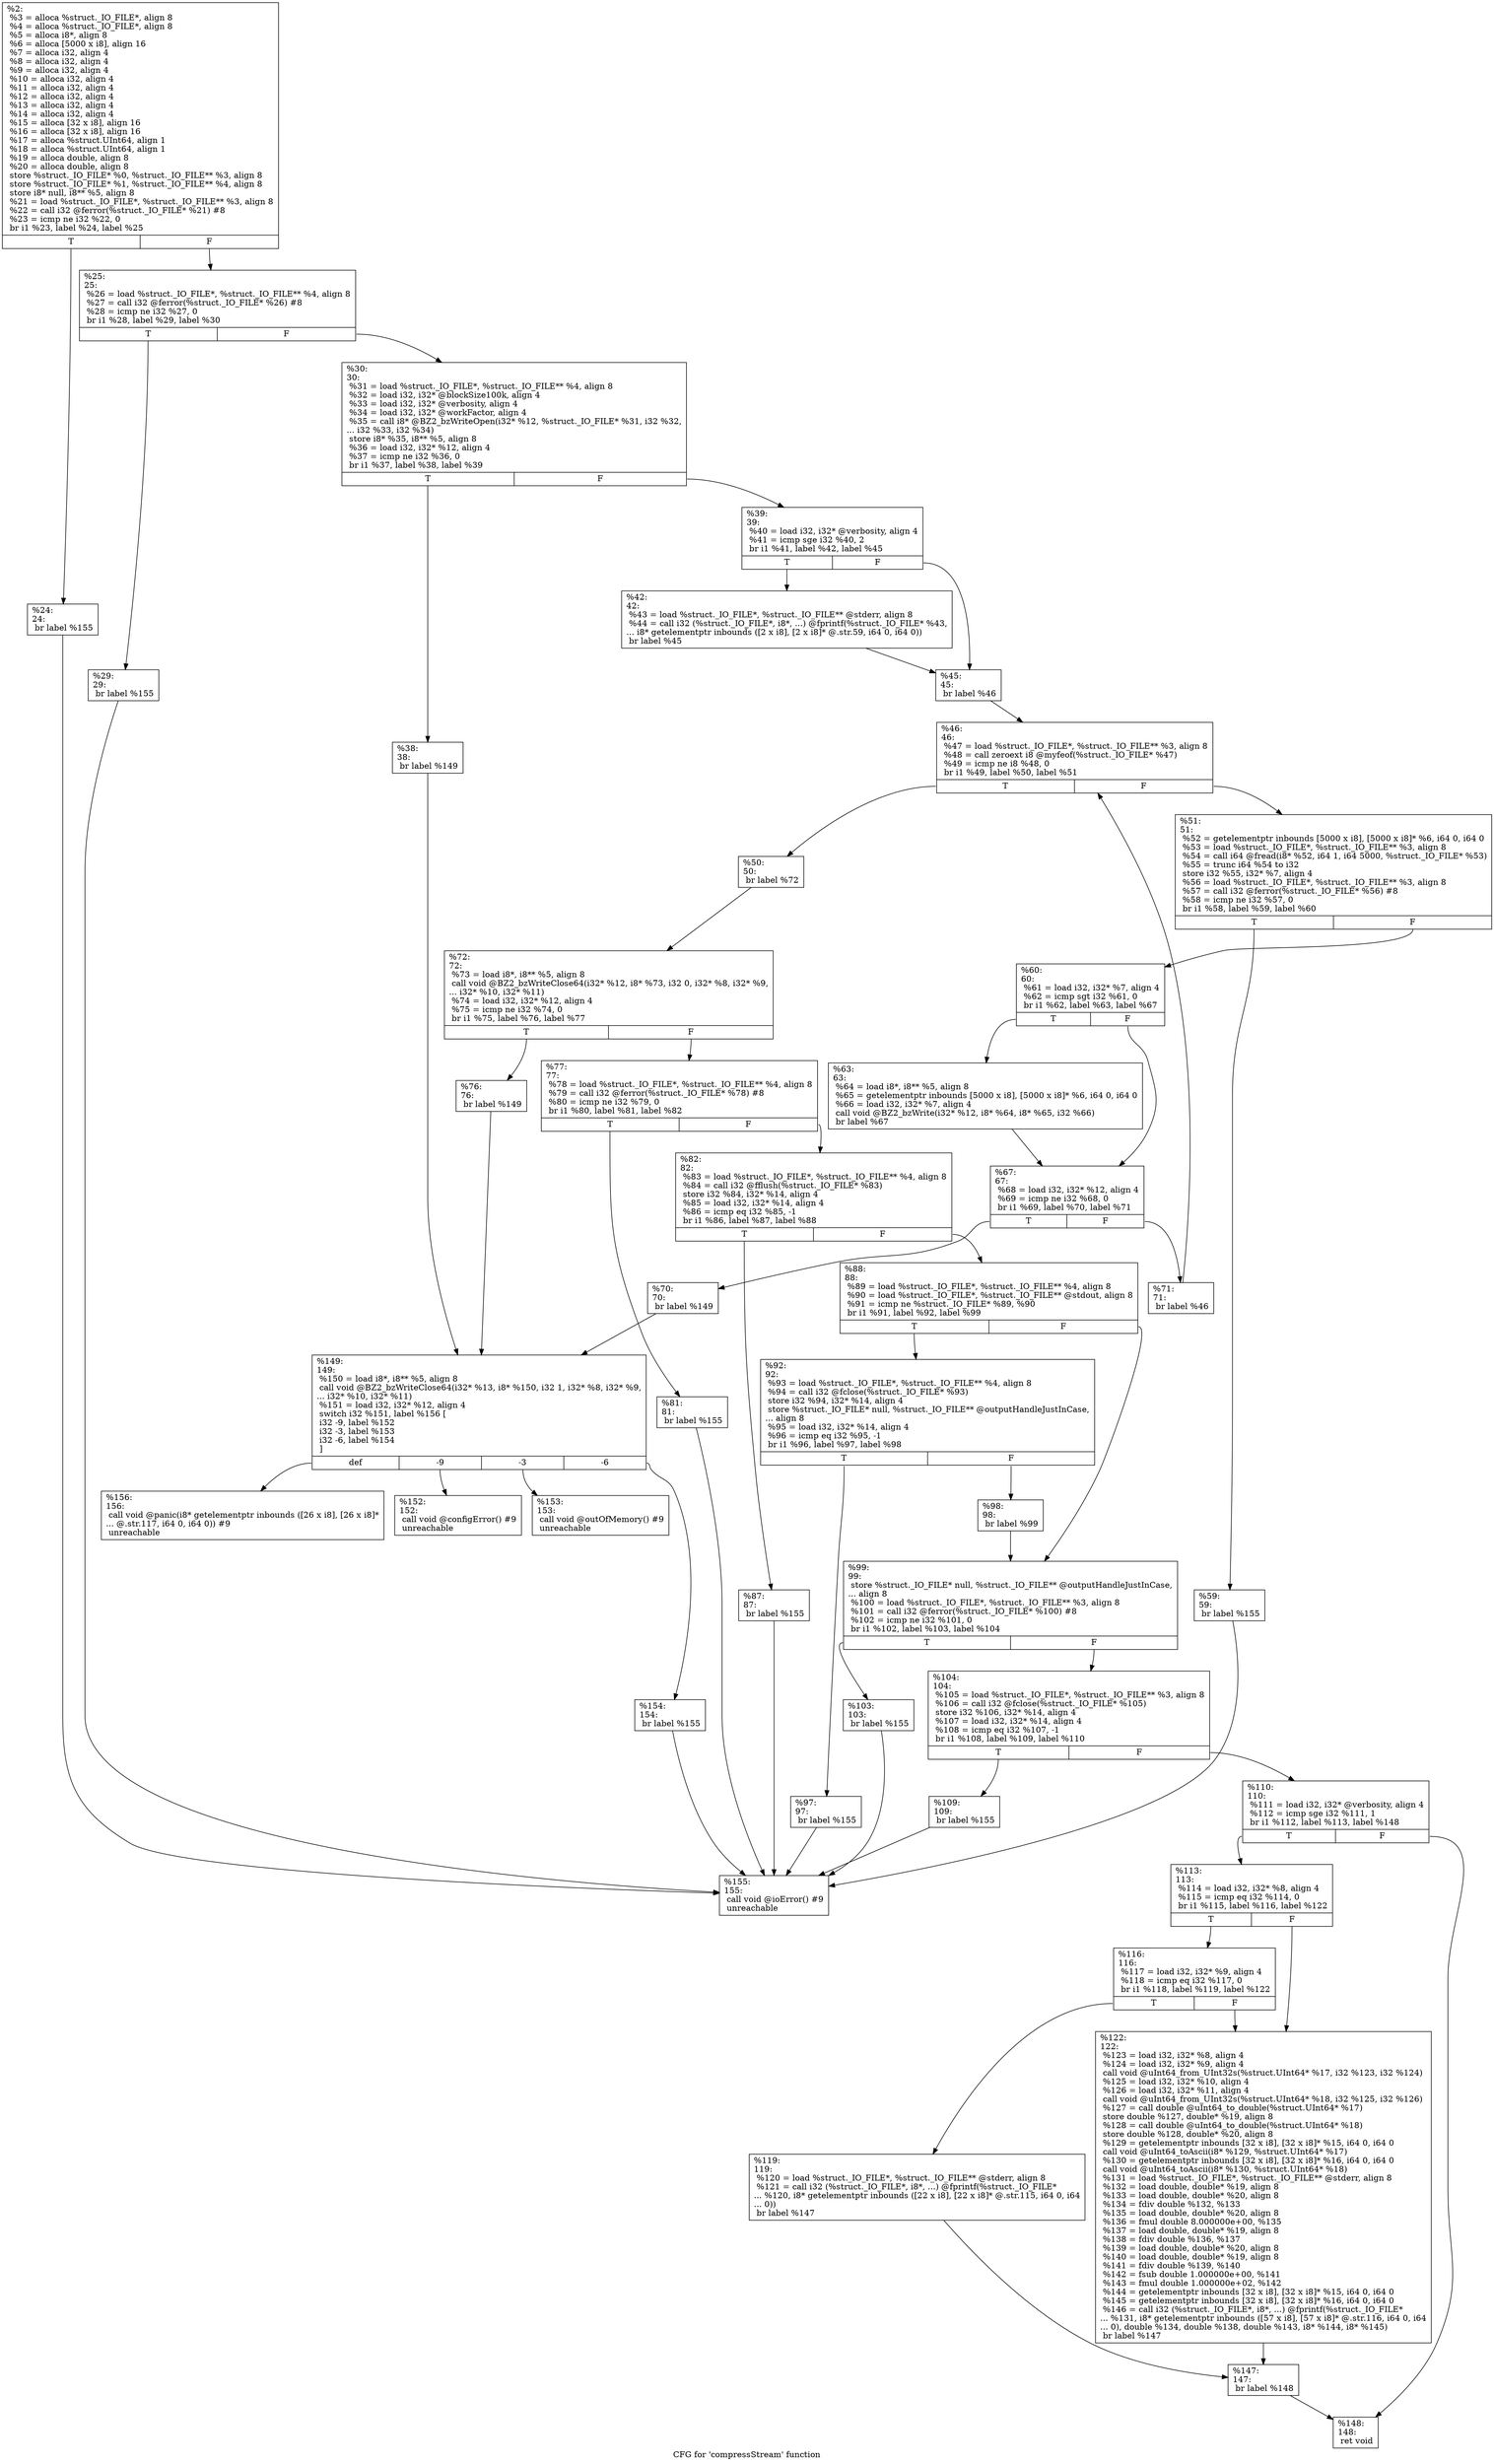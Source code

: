 digraph "CFG for 'compressStream' function" {
	label="CFG for 'compressStream' function";

	Node0xd6ee90 [shape=record,label="{%2:\l  %3 = alloca %struct._IO_FILE*, align 8\l  %4 = alloca %struct._IO_FILE*, align 8\l  %5 = alloca i8*, align 8\l  %6 = alloca [5000 x i8], align 16\l  %7 = alloca i32, align 4\l  %8 = alloca i32, align 4\l  %9 = alloca i32, align 4\l  %10 = alloca i32, align 4\l  %11 = alloca i32, align 4\l  %12 = alloca i32, align 4\l  %13 = alloca i32, align 4\l  %14 = alloca i32, align 4\l  %15 = alloca [32 x i8], align 16\l  %16 = alloca [32 x i8], align 16\l  %17 = alloca %struct.UInt64, align 1\l  %18 = alloca %struct.UInt64, align 1\l  %19 = alloca double, align 8\l  %20 = alloca double, align 8\l  store %struct._IO_FILE* %0, %struct._IO_FILE** %3, align 8\l  store %struct._IO_FILE* %1, %struct._IO_FILE** %4, align 8\l  store i8* null, i8** %5, align 8\l  %21 = load %struct._IO_FILE*, %struct._IO_FILE** %3, align 8\l  %22 = call i32 @ferror(%struct._IO_FILE* %21) #8\l  %23 = icmp ne i32 %22, 0\l  br i1 %23, label %24, label %25\l|{<s0>T|<s1>F}}"];
	Node0xd6ee90:s0 -> Node0xd6f950;
	Node0xd6ee90:s1 -> Node0xd6f9a0;
	Node0xd6f950 [shape=record,label="{%24:\l24:                                               \l  br label %155\l}"];
	Node0xd6f950 -> Node0xd6fa30;
	Node0xd6f9a0 [shape=record,label="{%25:\l25:                                               \l  %26 = load %struct._IO_FILE*, %struct._IO_FILE** %4, align 8\l  %27 = call i32 @ferror(%struct._IO_FILE* %26) #8\l  %28 = icmp ne i32 %27, 0\l  br i1 %28, label %29, label %30\l|{<s0>T|<s1>F}}"];
	Node0xd6f9a0:s0 -> Node0xd6fca0;
	Node0xd6f9a0:s1 -> Node0xd6fcf0;
	Node0xd6fca0 [shape=record,label="{%29:\l29:                                               \l  br label %155\l}"];
	Node0xd6fca0 -> Node0xd6fa30;
	Node0xd6fcf0 [shape=record,label="{%30:\l30:                                               \l  %31 = load %struct._IO_FILE*, %struct._IO_FILE** %4, align 8\l  %32 = load i32, i32* @blockSize100k, align 4\l  %33 = load i32, i32* @verbosity, align 4\l  %34 = load i32, i32* @workFactor, align 4\l  %35 = call i8* @BZ2_bzWriteOpen(i32* %12, %struct._IO_FILE* %31, i32 %32,\l... i32 %33, i32 %34)\l  store i8* %35, i8** %5, align 8\l  %36 = load i32, i32* %12, align 4\l  %37 = icmp ne i32 %36, 0\l  br i1 %37, label %38, label %39\l|{<s0>T|<s1>F}}"];
	Node0xd6fcf0:s0 -> Node0xd70290;
	Node0xd6fcf0:s1 -> Node0xd702e0;
	Node0xd70290 [shape=record,label="{%38:\l38:                                               \l  br label %149\l}"];
	Node0xd70290 -> Node0xd703c0;
	Node0xd702e0 [shape=record,label="{%39:\l39:                                               \l  %40 = load i32, i32* @verbosity, align 4\l  %41 = icmp sge i32 %40, 2\l  br i1 %41, label %42, label %45\l|{<s0>T|<s1>F}}"];
	Node0xd702e0:s0 -> Node0xd70540;
	Node0xd702e0:s1 -> Node0xd70590;
	Node0xd70540 [shape=record,label="{%42:\l42:                                               \l  %43 = load %struct._IO_FILE*, %struct._IO_FILE** @stderr, align 8\l  %44 = call i32 (%struct._IO_FILE*, i8*, ...) @fprintf(%struct._IO_FILE* %43,\l... i8* getelementptr inbounds ([2 x i8], [2 x i8]* @.str.59, i64 0, i64 0))\l  br label %45\l}"];
	Node0xd70540 -> Node0xd70590;
	Node0xd70590 [shape=record,label="{%45:\l45:                                               \l  br label %46\l}"];
	Node0xd70590 -> Node0xd70860;
	Node0xd70860 [shape=record,label="{%46:\l46:                                               \l  %47 = load %struct._IO_FILE*, %struct._IO_FILE** %3, align 8\l  %48 = call zeroext i8 @myfeof(%struct._IO_FILE* %47)\l  %49 = icmp ne i8 %48, 0\l  br i1 %49, label %50, label %51\l|{<s0>T|<s1>F}}"];
	Node0xd70860:s0 -> Node0xd70ab0;
	Node0xd70860:s1 -> Node0xd70b00;
	Node0xd70ab0 [shape=record,label="{%50:\l50:                                               \l  br label %72\l}"];
	Node0xd70ab0 -> Node0xd70be0;
	Node0xd70b00 [shape=record,label="{%51:\l51:                                               \l  %52 = getelementptr inbounds [5000 x i8], [5000 x i8]* %6, i64 0, i64 0\l  %53 = load %struct._IO_FILE*, %struct._IO_FILE** %3, align 8\l  %54 = call i64 @fread(i8* %52, i64 1, i64 5000, %struct._IO_FILE* %53)\l  %55 = trunc i64 %54 to i32\l  store i32 %55, i32* %7, align 4\l  %56 = load %struct._IO_FILE*, %struct._IO_FILE** %3, align 8\l  %57 = call i32 @ferror(%struct._IO_FILE* %56) #8\l  %58 = icmp ne i32 %57, 0\l  br i1 %58, label %59, label %60\l|{<s0>T|<s1>F}}"];
	Node0xd70b00:s0 -> Node0xd71130;
	Node0xd70b00:s1 -> Node0xd71180;
	Node0xd71130 [shape=record,label="{%59:\l59:                                               \l  br label %155\l}"];
	Node0xd71130 -> Node0xd6fa30;
	Node0xd71180 [shape=record,label="{%60:\l60:                                               \l  %61 = load i32, i32* %7, align 4\l  %62 = icmp sgt i32 %61, 0\l  br i1 %62, label %63, label %67\l|{<s0>T|<s1>F}}"];
	Node0xd71180:s0 -> Node0xd713d0;
	Node0xd71180:s1 -> Node0xd71420;
	Node0xd713d0 [shape=record,label="{%63:\l63:                                               \l  %64 = load i8*, i8** %5, align 8\l  %65 = getelementptr inbounds [5000 x i8], [5000 x i8]* %6, i64 0, i64 0\l  %66 = load i32, i32* %7, align 4\l  call void @BZ2_bzWrite(i32* %12, i8* %64, i8* %65, i32 %66)\l  br label %67\l}"];
	Node0xd713d0 -> Node0xd71420;
	Node0xd71420 [shape=record,label="{%67:\l67:                                               \l  %68 = load i32, i32* %12, align 4\l  %69 = icmp ne i32 %68, 0\l  br i1 %69, label %70, label %71\l|{<s0>T|<s1>F}}"];
	Node0xd71420:s0 -> Node0xd718d0;
	Node0xd71420:s1 -> Node0xd71920;
	Node0xd718d0 [shape=record,label="{%70:\l70:                                               \l  br label %149\l}"];
	Node0xd718d0 -> Node0xd703c0;
	Node0xd71920 [shape=record,label="{%71:\l71:                                               \l  br label %46\l}"];
	Node0xd71920 -> Node0xd70860;
	Node0xd70be0 [shape=record,label="{%72:\l72:                                               \l  %73 = load i8*, i8** %5, align 8\l  call void @BZ2_bzWriteClose64(i32* %12, i8* %73, i32 0, i32* %8, i32* %9,\l... i32* %10, i32* %11)\l  %74 = load i32, i32* %12, align 4\l  %75 = icmp ne i32 %74, 0\l  br i1 %75, label %76, label %77\l|{<s0>T|<s1>F}}"];
	Node0xd70be0:s0 -> Node0xd71c70;
	Node0xd70be0:s1 -> Node0xd71cc0;
	Node0xd71c70 [shape=record,label="{%76:\l76:                                               \l  br label %149\l}"];
	Node0xd71c70 -> Node0xd703c0;
	Node0xd71cc0 [shape=record,label="{%77:\l77:                                               \l  %78 = load %struct._IO_FILE*, %struct._IO_FILE** %4, align 8\l  %79 = call i32 @ferror(%struct._IO_FILE* %78) #8\l  %80 = icmp ne i32 %79, 0\l  br i1 %80, label %81, label %82\l|{<s0>T|<s1>F}}"];
	Node0xd71cc0:s0 -> Node0xd71fa0;
	Node0xd71cc0:s1 -> Node0xd71ff0;
	Node0xd71fa0 [shape=record,label="{%81:\l81:                                               \l  br label %155\l}"];
	Node0xd71fa0 -> Node0xd6fa30;
	Node0xd71ff0 [shape=record,label="{%82:\l82:                                               \l  %83 = load %struct._IO_FILE*, %struct._IO_FILE** %4, align 8\l  %84 = call i32 @fflush(%struct._IO_FILE* %83)\l  store i32 %84, i32* %14, align 4\l  %85 = load i32, i32* %14, align 4\l  %86 = icmp eq i32 %85, -1\l  br i1 %86, label %87, label %88\l|{<s0>T|<s1>F}}"];
	Node0xd71ff0:s0 -> Node0xd723b0;
	Node0xd71ff0:s1 -> Node0xd72400;
	Node0xd723b0 [shape=record,label="{%87:\l87:                                               \l  br label %155\l}"];
	Node0xd723b0 -> Node0xd6fa30;
	Node0xd72400 [shape=record,label="{%88:\l88:                                               \l  %89 = load %struct._IO_FILE*, %struct._IO_FILE** %4, align 8\l  %90 = load %struct._IO_FILE*, %struct._IO_FILE** @stdout, align 8\l  %91 = icmp ne %struct._IO_FILE* %89, %90\l  br i1 %91, label %92, label %99\l|{<s0>T|<s1>F}}"];
	Node0xd72400:s0 -> Node0xd72670;
	Node0xd72400:s1 -> Node0xd726c0;
	Node0xd72670 [shape=record,label="{%92:\l92:                                               \l  %93 = load %struct._IO_FILE*, %struct._IO_FILE** %4, align 8\l  %94 = call i32 @fclose(%struct._IO_FILE* %93)\l  store i32 %94, i32* %14, align 4\l  store %struct._IO_FILE* null, %struct._IO_FILE** @outputHandleJustInCase,\l... align 8\l  %95 = load i32, i32* %14, align 4\l  %96 = icmp eq i32 %95, -1\l  br i1 %96, label %97, label %98\l|{<s0>T|<s1>F}}"];
	Node0xd72670:s0 -> Node0xd72aa0;
	Node0xd72670:s1 -> Node0xd72af0;
	Node0xd72aa0 [shape=record,label="{%97:\l97:                                               \l  br label %155\l}"];
	Node0xd72aa0 -> Node0xd6fa30;
	Node0xd72af0 [shape=record,label="{%98:\l98:                                               \l  br label %99\l}"];
	Node0xd72af0 -> Node0xd726c0;
	Node0xd726c0 [shape=record,label="{%99:\l99:                                               \l  store %struct._IO_FILE* null, %struct._IO_FILE** @outputHandleJustInCase,\l... align 8\l  %100 = load %struct._IO_FILE*, %struct._IO_FILE** %3, align 8\l  %101 = call i32 @ferror(%struct._IO_FILE* %100) #8\l  %102 = icmp ne i32 %101, 0\l  br i1 %102, label %103, label %104\l|{<s0>T|<s1>F}}"];
	Node0xd726c0:s0 -> Node0xd72ed0;
	Node0xd726c0:s1 -> Node0xd72f20;
	Node0xd72ed0 [shape=record,label="{%103:\l103:                                              \l  br label %155\l}"];
	Node0xd72ed0 -> Node0xd6fa30;
	Node0xd72f20 [shape=record,label="{%104:\l104:                                              \l  %105 = load %struct._IO_FILE*, %struct._IO_FILE** %3, align 8\l  %106 = call i32 @fclose(%struct._IO_FILE* %105)\l  store i32 %106, i32* %14, align 4\l  %107 = load i32, i32* %14, align 4\l  %108 = icmp eq i32 %107, -1\l  br i1 %108, label %109, label %110\l|{<s0>T|<s1>F}}"];
	Node0xd72f20:s0 -> Node0xd732e0;
	Node0xd72f20:s1 -> Node0xd73330;
	Node0xd732e0 [shape=record,label="{%109:\l109:                                              \l  br label %155\l}"];
	Node0xd732e0 -> Node0xd6fa30;
	Node0xd73330 [shape=record,label="{%110:\l110:                                              \l  %111 = load i32, i32* @verbosity, align 4\l  %112 = icmp sge i32 %111, 1\l  br i1 %112, label %113, label %148\l|{<s0>T|<s1>F}}"];
	Node0xd73330:s0 -> Node0xd73540;
	Node0xd73330:s1 -> Node0xd73590;
	Node0xd73540 [shape=record,label="{%113:\l113:                                              \l  %114 = load i32, i32* %8, align 4\l  %115 = icmp eq i32 %114, 0\l  br i1 %115, label %116, label %122\l|{<s0>T|<s1>F}}"];
	Node0xd73540:s0 -> Node0xd73740;
	Node0xd73540:s1 -> Node0xd73790;
	Node0xd73740 [shape=record,label="{%116:\l116:                                              \l  %117 = load i32, i32* %9, align 4\l  %118 = icmp eq i32 %117, 0\l  br i1 %118, label %119, label %122\l|{<s0>T|<s1>F}}"];
	Node0xd73740:s0 -> Node0xd73940;
	Node0xd73740:s1 -> Node0xd73790;
	Node0xd73940 [shape=record,label="{%119:\l119:                                              \l  %120 = load %struct._IO_FILE*, %struct._IO_FILE** @stderr, align 8\l  %121 = call i32 (%struct._IO_FILE*, i8*, ...) @fprintf(%struct._IO_FILE*\l... %120, i8* getelementptr inbounds ([22 x i8], [22 x i8]* @.str.115, i64 0, i64\l... 0))\l  br label %147\l}"];
	Node0xd73940 -> Node0xd73bf0;
	Node0xd73790 [shape=record,label="{%122:\l122:                                              \l  %123 = load i32, i32* %8, align 4\l  %124 = load i32, i32* %9, align 4\l  call void @uInt64_from_UInt32s(%struct.UInt64* %17, i32 %123, i32 %124)\l  %125 = load i32, i32* %10, align 4\l  %126 = load i32, i32* %11, align 4\l  call void @uInt64_from_UInt32s(%struct.UInt64* %18, i32 %125, i32 %126)\l  %127 = call double @uInt64_to_double(%struct.UInt64* %17)\l  store double %127, double* %19, align 8\l  %128 = call double @uInt64_to_double(%struct.UInt64* %18)\l  store double %128, double* %20, align 8\l  %129 = getelementptr inbounds [32 x i8], [32 x i8]* %15, i64 0, i64 0\l  call void @uInt64_toAscii(i8* %129, %struct.UInt64* %17)\l  %130 = getelementptr inbounds [32 x i8], [32 x i8]* %16, i64 0, i64 0\l  call void @uInt64_toAscii(i8* %130, %struct.UInt64* %18)\l  %131 = load %struct._IO_FILE*, %struct._IO_FILE** @stderr, align 8\l  %132 = load double, double* %19, align 8\l  %133 = load double, double* %20, align 8\l  %134 = fdiv double %132, %133\l  %135 = load double, double* %20, align 8\l  %136 = fmul double 8.000000e+00, %135\l  %137 = load double, double* %19, align 8\l  %138 = fdiv double %136, %137\l  %139 = load double, double* %20, align 8\l  %140 = load double, double* %19, align 8\l  %141 = fdiv double %139, %140\l  %142 = fsub double 1.000000e+00, %141\l  %143 = fmul double 1.000000e+02, %142\l  %144 = getelementptr inbounds [32 x i8], [32 x i8]* %15, i64 0, i64 0\l  %145 = getelementptr inbounds [32 x i8], [32 x i8]* %16, i64 0, i64 0\l  %146 = call i32 (%struct._IO_FILE*, i8*, ...) @fprintf(%struct._IO_FILE*\l... %131, i8* getelementptr inbounds ([57 x i8], [57 x i8]* @.str.116, i64 0, i64\l... 0), double %134, double %138, double %143, i8* %144, i8* %145)\l  br label %147\l}"];
	Node0xd73790 -> Node0xd73bf0;
	Node0xd73bf0 [shape=record,label="{%147:\l147:                                              \l  br label %148\l}"];
	Node0xd73bf0 -> Node0xd73590;
	Node0xd73590 [shape=record,label="{%148:\l148:                                              \l  ret void\l}"];
	Node0xd703c0 [shape=record,label="{%149:\l149:                                              \l  %150 = load i8*, i8** %5, align 8\l  call void @BZ2_bzWriteClose64(i32* %13, i8* %150, i32 1, i32* %8, i32* %9,\l... i32* %10, i32* %11)\l  %151 = load i32, i32* %12, align 4\l  switch i32 %151, label %156 [\l    i32 -9, label %152\l    i32 -3, label %153\l    i32 -6, label %154\l  ]\l|{<s0>def|<s1>-9|<s2>-3|<s3>-6}}"];
	Node0xd703c0:s0 -> Node0xd75dc0;
	Node0xd703c0:s1 -> Node0xd75e10;
	Node0xd703c0:s2 -> Node0xd75e60;
	Node0xd703c0:s3 -> Node0xd75ef0;
	Node0xd75e10 [shape=record,label="{%152:\l152:                                              \l  call void @configError() #9\l  unreachable\l}"];
	Node0xd75e60 [shape=record,label="{%153:\l153:                                              \l  call void @outOfMemory() #9\l  unreachable\l}"];
	Node0xd75ef0 [shape=record,label="{%154:\l154:                                              \l  br label %155\l}"];
	Node0xd75ef0 -> Node0xd6fa30;
	Node0xd6fa30 [shape=record,label="{%155:\l155:                                              \l  call void @ioError() #9\l  unreachable\l}"];
	Node0xd75dc0 [shape=record,label="{%156:\l156:                                              \l  call void @panic(i8* getelementptr inbounds ([26 x i8], [26 x i8]*\l... @.str.117, i64 0, i64 0)) #9\l  unreachable\l}"];
}
